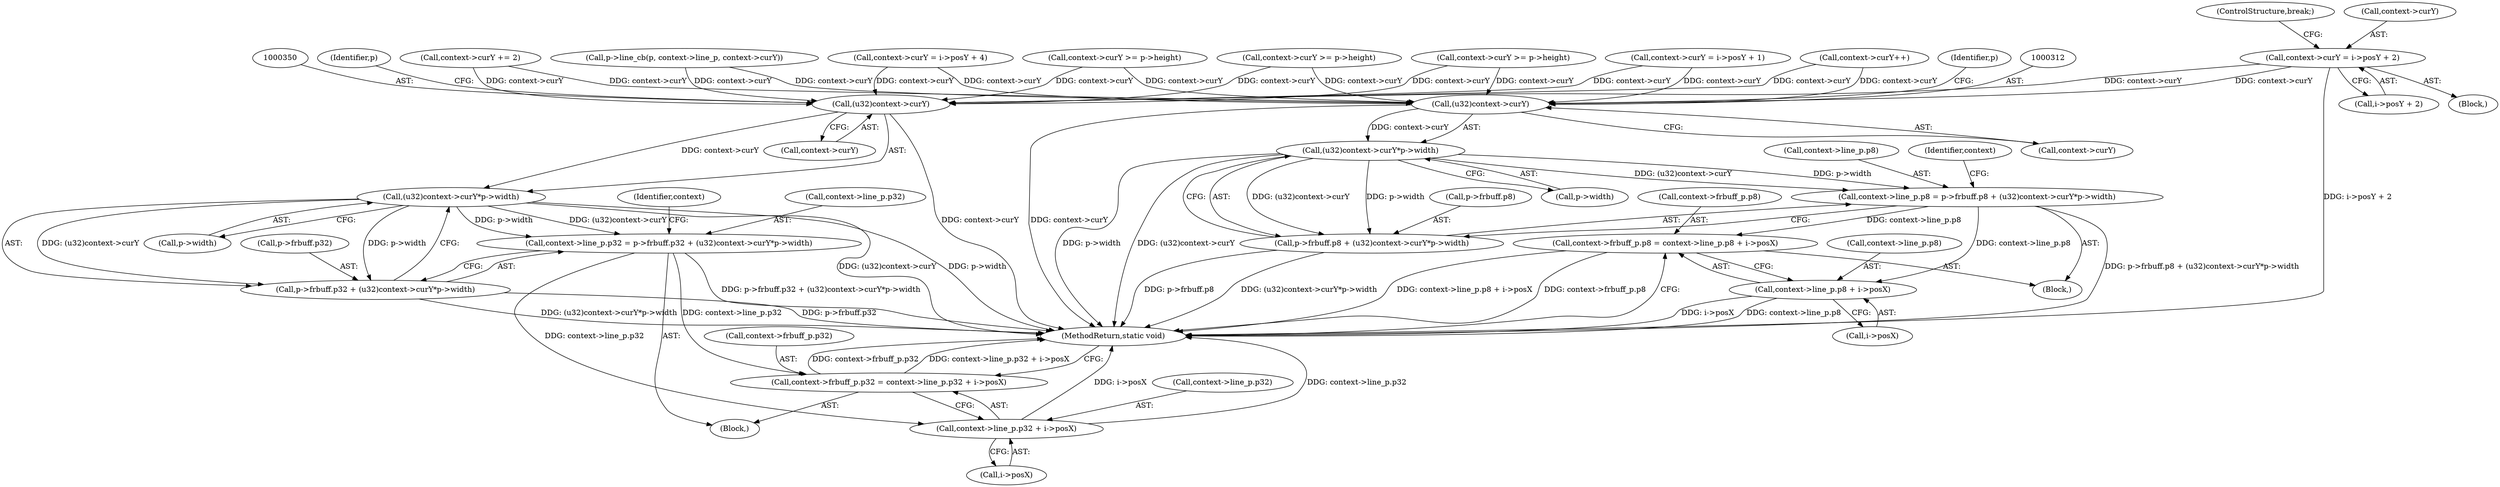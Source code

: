 digraph "0_ngiflib_37d939a6f511d16d4c95678025c235fe62e6417a@pointer" {
"1000245" [label="(Call,context->curY = i->posY + 2)"];
"1000311" [label="(Call,(u32)context->curY)"];
"1000310" [label="(Call,(u32)context->curY*p->width)"];
"1000298" [label="(Call,context->line_p.p8 = p->frbuff.p8 + (u32)context->curY*p->width)"];
"1000319" [label="(Call,context->frbuff_p.p8 = context->line_p.p8 + i->posX)"];
"1000325" [label="(Call,context->line_p.p8 + i->posX)"];
"1000304" [label="(Call,p->frbuff.p8 + (u32)context->curY*p->width)"];
"1000349" [label="(Call,(u32)context->curY)"];
"1000348" [label="(Call,(u32)context->curY*p->width)"];
"1000336" [label="(Call,context->line_p.p32 = p->frbuff.p32 + (u32)context->curY*p->width)"];
"1000357" [label="(Call,context->frbuff_p.p32 = context->line_p.p32 + i->posX)"];
"1000363" [label="(Call,context->line_p.p32 + i->posX)"];
"1000342" [label="(Call,p->frbuff.p32 + (u32)context->curY*p->width)"];
"1000316" [label="(Call,p->width)"];
"1000311" [label="(Call,(u32)context->curY)"];
"1000343" [label="(Call,p->frbuff.p32)"];
"1000254" [label="(ControlStructure,break;)"];
"1000357" [label="(Call,context->frbuff_p.p32 = context->line_p.p32 + i->posX)"];
"1000299" [label="(Call,context->line_p.p8)"];
"1000395" [label="(MethodReturn,static void)"];
"1000310" [label="(Call,(u32)context->curY*p->width)"];
"1000355" [label="(Identifier,p)"];
"1000245" [label="(Call,context->curY = i->posY + 2)"];
"1000274" [label="(Call,context->curY = i->posY + 1)"];
"1000322" [label="(Identifier,context)"];
"1000319" [label="(Call,context->frbuff_p.p8 = context->line_p.p8 + i->posX)"];
"1000233" [label="(Call,context->curY >= p->height)"];
"1000192" [label="(Call,context->curY++)"];
"1000363" [label="(Call,context->line_p.p32 + i->posX)"];
"1000325" [label="(Call,context->line_p.p8 + i->posX)"];
"1000336" [label="(Call,context->line_p.p32 = p->frbuff.p32 + (u32)context->curY*p->width)"];
"1000249" [label="(Call,i->posY + 2)"];
"1000262" [label="(Call,context->curY >= p->height)"];
"1000313" [label="(Call,context->curY)"];
"1000348" [label="(Call,(u32)context->curY*p->width)"];
"1000354" [label="(Call,p->width)"];
"1000364" [label="(Call,context->line_p.p32)"];
"1000342" [label="(Call,p->frbuff.p32 + (u32)context->curY*p->width)"];
"1000335" [label="(Block,)"];
"1000369" [label="(Call,i->posX)"];
"1000331" [label="(Call,i->posX)"];
"1000171" [label="(Call,p->line_cb(p, context->line_p, context->curY))"];
"1000326" [label="(Call,context->line_p.p8)"];
"1000246" [label="(Call,context->curY)"];
"1000358" [label="(Call,context->frbuff_p.p32)"];
"1000240" [label="(Block,)"];
"1000304" [label="(Call,p->frbuff.p8 + (u32)context->curY*p->width)"];
"1000351" [label="(Call,context->curY)"];
"1000360" [label="(Identifier,context)"];
"1000216" [label="(Call,context->curY = i->posY + 4)"];
"1000204" [label="(Call,context->curY >= p->height)"];
"1000305" [label="(Call,p->frbuff.p8)"];
"1000285" [label="(Call,context->curY += 2)"];
"1000337" [label="(Call,context->line_p.p32)"];
"1000317" [label="(Identifier,p)"];
"1000320" [label="(Call,context->frbuff_p.p8)"];
"1000297" [label="(Block,)"];
"1000298" [label="(Call,context->line_p.p8 = p->frbuff.p8 + (u32)context->curY*p->width)"];
"1000349" [label="(Call,(u32)context->curY)"];
"1000245" -> "1000240"  [label="AST: "];
"1000245" -> "1000249"  [label="CFG: "];
"1000246" -> "1000245"  [label="AST: "];
"1000249" -> "1000245"  [label="AST: "];
"1000254" -> "1000245"  [label="CFG: "];
"1000245" -> "1000395"  [label="DDG: i->posY + 2"];
"1000245" -> "1000311"  [label="DDG: context->curY"];
"1000245" -> "1000349"  [label="DDG: context->curY"];
"1000311" -> "1000310"  [label="AST: "];
"1000311" -> "1000313"  [label="CFG: "];
"1000312" -> "1000311"  [label="AST: "];
"1000313" -> "1000311"  [label="AST: "];
"1000317" -> "1000311"  [label="CFG: "];
"1000311" -> "1000395"  [label="DDG: context->curY"];
"1000311" -> "1000310"  [label="DDG: context->curY"];
"1000285" -> "1000311"  [label="DDG: context->curY"];
"1000274" -> "1000311"  [label="DDG: context->curY"];
"1000216" -> "1000311"  [label="DDG: context->curY"];
"1000262" -> "1000311"  [label="DDG: context->curY"];
"1000171" -> "1000311"  [label="DDG: context->curY"];
"1000192" -> "1000311"  [label="DDG: context->curY"];
"1000233" -> "1000311"  [label="DDG: context->curY"];
"1000204" -> "1000311"  [label="DDG: context->curY"];
"1000310" -> "1000304"  [label="AST: "];
"1000310" -> "1000316"  [label="CFG: "];
"1000316" -> "1000310"  [label="AST: "];
"1000304" -> "1000310"  [label="CFG: "];
"1000310" -> "1000395"  [label="DDG: p->width"];
"1000310" -> "1000395"  [label="DDG: (u32)context->curY"];
"1000310" -> "1000298"  [label="DDG: (u32)context->curY"];
"1000310" -> "1000298"  [label="DDG: p->width"];
"1000310" -> "1000304"  [label="DDG: (u32)context->curY"];
"1000310" -> "1000304"  [label="DDG: p->width"];
"1000298" -> "1000297"  [label="AST: "];
"1000298" -> "1000304"  [label="CFG: "];
"1000299" -> "1000298"  [label="AST: "];
"1000304" -> "1000298"  [label="AST: "];
"1000322" -> "1000298"  [label="CFG: "];
"1000298" -> "1000395"  [label="DDG: p->frbuff.p8 + (u32)context->curY*p->width"];
"1000298" -> "1000319"  [label="DDG: context->line_p.p8"];
"1000298" -> "1000325"  [label="DDG: context->line_p.p8"];
"1000319" -> "1000297"  [label="AST: "];
"1000319" -> "1000325"  [label="CFG: "];
"1000320" -> "1000319"  [label="AST: "];
"1000325" -> "1000319"  [label="AST: "];
"1000395" -> "1000319"  [label="CFG: "];
"1000319" -> "1000395"  [label="DDG: context->line_p.p8 + i->posX"];
"1000319" -> "1000395"  [label="DDG: context->frbuff_p.p8"];
"1000325" -> "1000331"  [label="CFG: "];
"1000326" -> "1000325"  [label="AST: "];
"1000331" -> "1000325"  [label="AST: "];
"1000325" -> "1000395"  [label="DDG: context->line_p.p8"];
"1000325" -> "1000395"  [label="DDG: i->posX"];
"1000305" -> "1000304"  [label="AST: "];
"1000304" -> "1000395"  [label="DDG: (u32)context->curY*p->width"];
"1000304" -> "1000395"  [label="DDG: p->frbuff.p8"];
"1000349" -> "1000348"  [label="AST: "];
"1000349" -> "1000351"  [label="CFG: "];
"1000350" -> "1000349"  [label="AST: "];
"1000351" -> "1000349"  [label="AST: "];
"1000355" -> "1000349"  [label="CFG: "];
"1000349" -> "1000395"  [label="DDG: context->curY"];
"1000349" -> "1000348"  [label="DDG: context->curY"];
"1000285" -> "1000349"  [label="DDG: context->curY"];
"1000274" -> "1000349"  [label="DDG: context->curY"];
"1000216" -> "1000349"  [label="DDG: context->curY"];
"1000262" -> "1000349"  [label="DDG: context->curY"];
"1000171" -> "1000349"  [label="DDG: context->curY"];
"1000192" -> "1000349"  [label="DDG: context->curY"];
"1000233" -> "1000349"  [label="DDG: context->curY"];
"1000204" -> "1000349"  [label="DDG: context->curY"];
"1000348" -> "1000342"  [label="AST: "];
"1000348" -> "1000354"  [label="CFG: "];
"1000354" -> "1000348"  [label="AST: "];
"1000342" -> "1000348"  [label="CFG: "];
"1000348" -> "1000395"  [label="DDG: (u32)context->curY"];
"1000348" -> "1000395"  [label="DDG: p->width"];
"1000348" -> "1000336"  [label="DDG: (u32)context->curY"];
"1000348" -> "1000336"  [label="DDG: p->width"];
"1000348" -> "1000342"  [label="DDG: (u32)context->curY"];
"1000348" -> "1000342"  [label="DDG: p->width"];
"1000336" -> "1000335"  [label="AST: "];
"1000336" -> "1000342"  [label="CFG: "];
"1000337" -> "1000336"  [label="AST: "];
"1000342" -> "1000336"  [label="AST: "];
"1000360" -> "1000336"  [label="CFG: "];
"1000336" -> "1000395"  [label="DDG: p->frbuff.p32 + (u32)context->curY*p->width"];
"1000336" -> "1000357"  [label="DDG: context->line_p.p32"];
"1000336" -> "1000363"  [label="DDG: context->line_p.p32"];
"1000357" -> "1000335"  [label="AST: "];
"1000357" -> "1000363"  [label="CFG: "];
"1000358" -> "1000357"  [label="AST: "];
"1000363" -> "1000357"  [label="AST: "];
"1000395" -> "1000357"  [label="CFG: "];
"1000357" -> "1000395"  [label="DDG: context->frbuff_p.p32"];
"1000357" -> "1000395"  [label="DDG: context->line_p.p32 + i->posX"];
"1000363" -> "1000369"  [label="CFG: "];
"1000364" -> "1000363"  [label="AST: "];
"1000369" -> "1000363"  [label="AST: "];
"1000363" -> "1000395"  [label="DDG: i->posX"];
"1000363" -> "1000395"  [label="DDG: context->line_p.p32"];
"1000343" -> "1000342"  [label="AST: "];
"1000342" -> "1000395"  [label="DDG: p->frbuff.p32"];
"1000342" -> "1000395"  [label="DDG: (u32)context->curY*p->width"];
}
